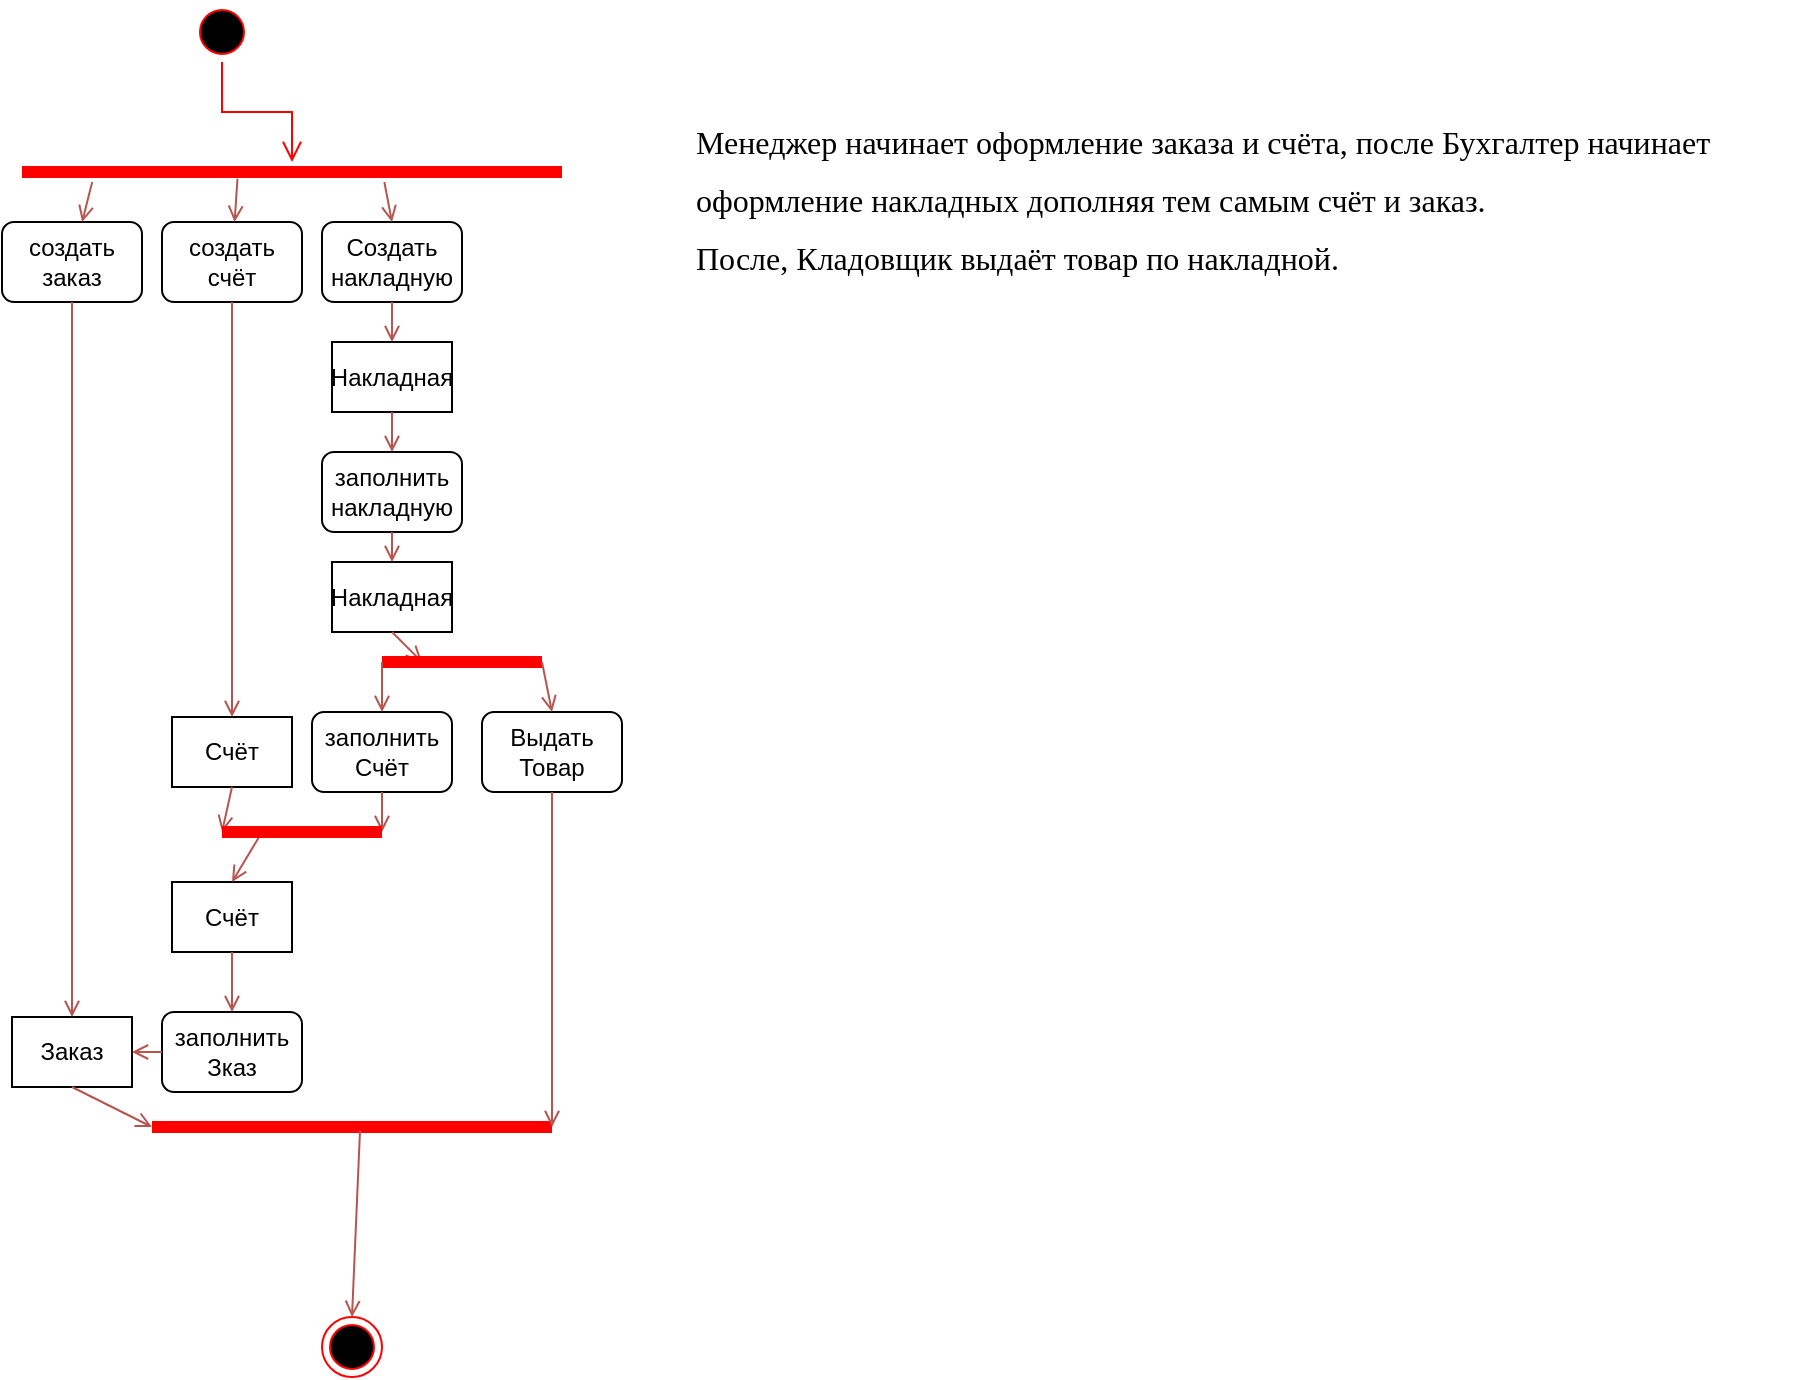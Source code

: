 <mxfile version="21.8.0" type="device">
  <diagram name="Страница — 1" id="rrzz9BkwnDopvYxlXj6e">
    <mxGraphModel dx="1002" dy="577" grid="1" gridSize="10" guides="1" tooltips="1" connect="1" arrows="1" fold="1" page="1" pageScale="1" pageWidth="827" pageHeight="1169" math="0" shadow="0">
      <root>
        <mxCell id="0" />
        <mxCell id="1" parent="0" />
        <mxCell id="UTMGCe8tU6iNu0DLTUuk-1" value="" style="ellipse;html=1;shape=startState;fillColor=#000000;strokeColor=#ff0000;" vertex="1" parent="1">
          <mxGeometry x="285" y="80" width="30" height="30" as="geometry" />
        </mxCell>
        <mxCell id="UTMGCe8tU6iNu0DLTUuk-2" value="" style="edgeStyle=orthogonalEdgeStyle;html=1;verticalAlign=bottom;endArrow=open;endSize=8;strokeColor=#ff0000;rounded=0;" edge="1" source="UTMGCe8tU6iNu0DLTUuk-1" parent="1" target="UTMGCe8tU6iNu0DLTUuk-10">
          <mxGeometry relative="1" as="geometry">
            <mxPoint x="270" y="140" as="targetPoint" />
          </mxGeometry>
        </mxCell>
        <mxCell id="UTMGCe8tU6iNu0DLTUuk-3" value="" style="ellipse;html=1;shape=endState;fillColor=#000000;strokeColor=#ff0000;" vertex="1" parent="1">
          <mxGeometry x="350" y="737.5" width="30" height="30" as="geometry" />
        </mxCell>
        <mxCell id="UTMGCe8tU6iNu0DLTUuk-10" value="" style="shape=line;html=1;strokeWidth=6;strokeColor=#ff0000;" vertex="1" parent="1">
          <mxGeometry x="200" y="160" width="270" height="10" as="geometry" />
        </mxCell>
        <mxCell id="UTMGCe8tU6iNu0DLTUuk-12" value="&lt;b style=&quot;font-weight:normal;&quot; id=&quot;docs-internal-guid-a0b1423b-7fff-4e87-72fc-4a404dd29b54&quot;&gt;&lt;p dir=&quot;ltr&quot; style=&quot;line-height:1.8;margin-top:0pt;margin-bottom:0pt;&quot;&gt;&lt;span style=&quot;font-size: 12pt; font-family: Times, serif; color: rgb(0, 0, 0); background-color: transparent; font-weight: 400; font-style: normal; font-variant: normal; text-decoration: none; vertical-align: baseline;&quot;&gt;Менеджер начинает оформление заказа и счёта, после Бухгалтер начинает оформление накладных дополняя тем самым счёт и заказ.&lt;/span&gt;&lt;/p&gt;&lt;p dir=&quot;ltr&quot; style=&quot;line-height:1.8;margin-top:0pt;margin-bottom:0pt;&quot;&gt;&lt;span style=&quot;font-size: 12pt; font-family: Times, serif; color: rgb(0, 0, 0); background-color: transparent; font-weight: 400; font-style: normal; font-variant: normal; text-decoration: none; vertical-align: baseline;&quot;&gt;После, Кладовщик выдаёт товар по накладной.&lt;/span&gt;&lt;/p&gt;&lt;/b&gt;&lt;br class=&quot;Apple-interchange-newline&quot;&gt;" style="text;whiteSpace=wrap;html=1;" vertex="1" parent="1">
          <mxGeometry x="535" y="130" width="560" height="120" as="geometry" />
        </mxCell>
        <mxCell id="UTMGCe8tU6iNu0DLTUuk-13" value="" style="shape=line;html=1;strokeWidth=6;strokeColor=#ff0000;" vertex="1" parent="1">
          <mxGeometry x="265" y="637.5" width="200" height="10" as="geometry" />
        </mxCell>
        <mxCell id="UTMGCe8tU6iNu0DLTUuk-15" value="Выдать&lt;br&gt;Товар" style="rounded=1;whiteSpace=wrap;html=1;" vertex="1" parent="1">
          <mxGeometry x="430" y="435" width="70" height="40" as="geometry" />
        </mxCell>
        <mxCell id="UTMGCe8tU6iNu0DLTUuk-16" value="заполнить&lt;br&gt;Зказ" style="rounded=1;whiteSpace=wrap;html=1;" vertex="1" parent="1">
          <mxGeometry x="270" y="585" width="70" height="40" as="geometry" />
        </mxCell>
        <mxCell id="UTMGCe8tU6iNu0DLTUuk-17" value="заполнить&lt;br&gt;Счёт" style="rounded=1;whiteSpace=wrap;html=1;" vertex="1" parent="1">
          <mxGeometry x="345" y="435" width="70" height="40" as="geometry" />
        </mxCell>
        <mxCell id="UTMGCe8tU6iNu0DLTUuk-18" value="заполнить&lt;br&gt;накладную" style="rounded=1;whiteSpace=wrap;html=1;" vertex="1" parent="1">
          <mxGeometry x="350" y="305" width="70" height="40" as="geometry" />
        </mxCell>
        <mxCell id="UTMGCe8tU6iNu0DLTUuk-19" value="Создать накладную" style="rounded=1;whiteSpace=wrap;html=1;" vertex="1" parent="1">
          <mxGeometry x="350" y="190" width="70" height="40" as="geometry" />
        </mxCell>
        <mxCell id="UTMGCe8tU6iNu0DLTUuk-20" value="создать&lt;br&gt;счёт" style="rounded=1;whiteSpace=wrap;html=1;" vertex="1" parent="1">
          <mxGeometry x="270" y="190" width="70" height="40" as="geometry" />
        </mxCell>
        <mxCell id="UTMGCe8tU6iNu0DLTUuk-21" value="создать заказ" style="rounded=1;whiteSpace=wrap;html=1;" vertex="1" parent="1">
          <mxGeometry x="190" y="190" width="70" height="40" as="geometry" />
        </mxCell>
        <mxCell id="UTMGCe8tU6iNu0DLTUuk-27" value="Накладная" style="html=1;whiteSpace=wrap;" vertex="1" parent="1">
          <mxGeometry x="355" y="360" width="60" height="35" as="geometry" />
        </mxCell>
        <mxCell id="UTMGCe8tU6iNu0DLTUuk-28" value="Накладная" style="html=1;whiteSpace=wrap;" vertex="1" parent="1">
          <mxGeometry x="355" y="250" width="60" height="35" as="geometry" />
        </mxCell>
        <mxCell id="UTMGCe8tU6iNu0DLTUuk-29" value="Счёт" style="html=1;whiteSpace=wrap;" vertex="1" parent="1">
          <mxGeometry x="275" y="437.5" width="60" height="35" as="geometry" />
        </mxCell>
        <mxCell id="UTMGCe8tU6iNu0DLTUuk-30" value="Заказ" style="html=1;whiteSpace=wrap;" vertex="1" parent="1">
          <mxGeometry x="195" y="587.5" width="60" height="35" as="geometry" />
        </mxCell>
        <mxCell id="UTMGCe8tU6iNu0DLTUuk-31" value="" style="endArrow=open;html=1;rounded=0;endFill=0;fillColor=#f8cecc;strokeColor=#b85450;exitX=0.13;exitY=1;exitDx=0;exitDy=0;exitPerimeter=0;" edge="1" parent="1" source="UTMGCe8tU6iNu0DLTUuk-10" target="UTMGCe8tU6iNu0DLTUuk-21">
          <mxGeometry width="50" height="50" relative="1" as="geometry">
            <mxPoint x="615" y="150" as="sourcePoint" />
            <mxPoint x="665" y="100" as="targetPoint" />
          </mxGeometry>
        </mxCell>
        <mxCell id="UTMGCe8tU6iNu0DLTUuk-32" value="" style="endArrow=open;html=1;rounded=0;endFill=0;fillColor=#f8cecc;strokeColor=#b85450;exitX=0.5;exitY=1;exitDx=0;exitDy=0;entryX=0.5;entryY=0;entryDx=0;entryDy=0;" edge="1" parent="1" source="UTMGCe8tU6iNu0DLTUuk-21" target="UTMGCe8tU6iNu0DLTUuk-30">
          <mxGeometry width="50" height="50" relative="1" as="geometry">
            <mxPoint x="90" y="270" as="sourcePoint" />
            <mxPoint x="140" y="220" as="targetPoint" />
          </mxGeometry>
        </mxCell>
        <mxCell id="UTMGCe8tU6iNu0DLTUuk-33" value="" style="endArrow=open;html=1;rounded=0;endFill=0;fillColor=#f8cecc;strokeColor=#b85450;exitX=0.399;exitY=0.84;exitDx=0;exitDy=0;exitPerimeter=0;" edge="1" parent="1" source="UTMGCe8tU6iNu0DLTUuk-10" target="UTMGCe8tU6iNu0DLTUuk-20">
          <mxGeometry width="50" height="50" relative="1" as="geometry">
            <mxPoint x="830" y="200" as="sourcePoint" />
            <mxPoint x="880" y="150" as="targetPoint" />
          </mxGeometry>
        </mxCell>
        <mxCell id="UTMGCe8tU6iNu0DLTUuk-34" value="" style="endArrow=open;html=1;rounded=0;endFill=0;fillColor=#f8cecc;strokeColor=#b85450;exitX=0.671;exitY=1;exitDx=0;exitDy=0;exitPerimeter=0;entryX=0.5;entryY=0;entryDx=0;entryDy=0;" edge="1" parent="1" source="UTMGCe8tU6iNu0DLTUuk-10" target="UTMGCe8tU6iNu0DLTUuk-19">
          <mxGeometry width="50" height="50" relative="1" as="geometry">
            <mxPoint x="840" y="210" as="sourcePoint" />
            <mxPoint x="890" y="160" as="targetPoint" />
          </mxGeometry>
        </mxCell>
        <mxCell id="UTMGCe8tU6iNu0DLTUuk-35" value="" style="endArrow=open;html=1;rounded=0;endFill=0;fillColor=#f8cecc;strokeColor=#b85450;exitX=0.5;exitY=1;exitDx=0;exitDy=0;entryX=0.5;entryY=0;entryDx=0;entryDy=0;" edge="1" parent="1" source="UTMGCe8tU6iNu0DLTUuk-20" target="UTMGCe8tU6iNu0DLTUuk-29">
          <mxGeometry width="50" height="50" relative="1" as="geometry">
            <mxPoint x="850" y="220" as="sourcePoint" />
            <mxPoint x="900" y="170" as="targetPoint" />
          </mxGeometry>
        </mxCell>
        <mxCell id="UTMGCe8tU6iNu0DLTUuk-36" value="" style="endArrow=open;html=1;rounded=0;endFill=0;fillColor=#f8cecc;strokeColor=#b85450;exitX=0.5;exitY=1;exitDx=0;exitDy=0;entryX=0.5;entryY=0;entryDx=0;entryDy=0;" edge="1" parent="1" source="UTMGCe8tU6iNu0DLTUuk-19" target="UTMGCe8tU6iNu0DLTUuk-28">
          <mxGeometry width="50" height="50" relative="1" as="geometry">
            <mxPoint x="860" y="230" as="sourcePoint" />
            <mxPoint x="910" y="180" as="targetPoint" />
          </mxGeometry>
        </mxCell>
        <mxCell id="UTMGCe8tU6iNu0DLTUuk-37" value="" style="endArrow=open;html=1;rounded=0;endFill=0;fillColor=#f8cecc;strokeColor=#b85450;exitX=0.5;exitY=1;exitDx=0;exitDy=0;entryX=0.5;entryY=0;entryDx=0;entryDy=0;" edge="1" parent="1" source="UTMGCe8tU6iNu0DLTUuk-28" target="UTMGCe8tU6iNu0DLTUuk-18">
          <mxGeometry width="50" height="50" relative="1" as="geometry">
            <mxPoint x="870" y="230" as="sourcePoint" />
            <mxPoint x="920" y="180" as="targetPoint" />
          </mxGeometry>
        </mxCell>
        <mxCell id="UTMGCe8tU6iNu0DLTUuk-38" value="" style="endArrow=open;html=1;rounded=0;endFill=0;fillColor=#f8cecc;strokeColor=#b85450;exitX=0.5;exitY=1;exitDx=0;exitDy=0;entryX=0.5;entryY=0;entryDx=0;entryDy=0;" edge="1" parent="1" source="UTMGCe8tU6iNu0DLTUuk-18" target="UTMGCe8tU6iNu0DLTUuk-27">
          <mxGeometry width="50" height="50" relative="1" as="geometry">
            <mxPoint x="880" y="250" as="sourcePoint" />
            <mxPoint x="930" y="200" as="targetPoint" />
          </mxGeometry>
        </mxCell>
        <mxCell id="UTMGCe8tU6iNu0DLTUuk-41" value="" style="endArrow=open;html=1;rounded=0;endFill=0;fillColor=#f8cecc;strokeColor=#b85450;exitX=0;exitY=0.5;exitDx=0;exitDy=0;entryX=1;entryY=0.5;entryDx=0;entryDy=0;" edge="1" parent="1" source="UTMGCe8tU6iNu0DLTUuk-16" target="UTMGCe8tU6iNu0DLTUuk-30">
          <mxGeometry width="50" height="50" relative="1" as="geometry">
            <mxPoint x="470" y="645" as="sourcePoint" />
            <mxPoint x="520" y="595" as="targetPoint" />
          </mxGeometry>
        </mxCell>
        <mxCell id="UTMGCe8tU6iNu0DLTUuk-42" value="" style="endArrow=open;html=1;rounded=0;endFill=0;fillColor=#f8cecc;strokeColor=#b85450;exitX=0.5;exitY=1;exitDx=0;exitDy=0;entryX=0.25;entryY=0.5;entryDx=0;entryDy=0;entryPerimeter=0;" edge="1" parent="1" source="UTMGCe8tU6iNu0DLTUuk-27" target="UTMGCe8tU6iNu0DLTUuk-48">
          <mxGeometry width="50" height="50" relative="1" as="geometry">
            <mxPoint x="550" y="490" as="sourcePoint" />
            <mxPoint x="600" y="440" as="targetPoint" />
          </mxGeometry>
        </mxCell>
        <mxCell id="UTMGCe8tU6iNu0DLTUuk-43" value="" style="endArrow=open;html=1;rounded=0;endFill=0;fillColor=#f8cecc;strokeColor=#b85450;exitX=0.5;exitY=1;exitDx=0;exitDy=0;entryX=0;entryY=0.5;entryDx=0;entryDy=0;entryPerimeter=0;" edge="1" parent="1" source="UTMGCe8tU6iNu0DLTUuk-30" target="UTMGCe8tU6iNu0DLTUuk-13">
          <mxGeometry width="50" height="50" relative="1" as="geometry">
            <mxPoint x="365" y="602.5" as="sourcePoint" />
            <mxPoint x="415" y="552.5" as="targetPoint" />
          </mxGeometry>
        </mxCell>
        <mxCell id="UTMGCe8tU6iNu0DLTUuk-44" value="" style="endArrow=open;html=1;rounded=0;endFill=0;fillColor=#f8cecc;strokeColor=#b85450;exitX=0.5;exitY=1;exitDx=0;exitDy=0;entryX=1;entryY=0.5;entryDx=0;entryDy=0;entryPerimeter=0;" edge="1" parent="1" source="UTMGCe8tU6iNu0DLTUuk-15" target="UTMGCe8tU6iNu0DLTUuk-13">
          <mxGeometry width="50" height="50" relative="1" as="geometry">
            <mxPoint x="745" y="390" as="sourcePoint" />
            <mxPoint x="795" y="340" as="targetPoint" />
          </mxGeometry>
        </mxCell>
        <mxCell id="UTMGCe8tU6iNu0DLTUuk-45" value="" style="endArrow=open;html=1;rounded=0;endFill=0;fillColor=#f8cecc;strokeColor=#b85450;exitX=0.52;exitY=0.688;exitDx=0;exitDy=0;exitPerimeter=0;entryX=0.5;entryY=0;entryDx=0;entryDy=0;" edge="1" parent="1" source="UTMGCe8tU6iNu0DLTUuk-13" target="UTMGCe8tU6iNu0DLTUuk-3">
          <mxGeometry width="50" height="50" relative="1" as="geometry">
            <mxPoint x="495" y="697.5" as="sourcePoint" />
            <mxPoint x="545" y="647.5" as="targetPoint" />
          </mxGeometry>
        </mxCell>
        <mxCell id="UTMGCe8tU6iNu0DLTUuk-47" value="Счёт" style="html=1;whiteSpace=wrap;" vertex="1" parent="1">
          <mxGeometry x="275" y="520" width="60" height="35" as="geometry" />
        </mxCell>
        <mxCell id="UTMGCe8tU6iNu0DLTUuk-48" value="" style="shape=line;html=1;strokeWidth=6;strokeColor=#ff0000;" vertex="1" parent="1">
          <mxGeometry x="380" y="405" width="80" height="10" as="geometry" />
        </mxCell>
        <mxCell id="UTMGCe8tU6iNu0DLTUuk-49" value="" style="endArrow=open;html=1;rounded=0;endFill=0;fillColor=#f8cecc;strokeColor=#b85450;exitX=1;exitY=0.5;exitDx=0;exitDy=0;exitPerimeter=0;entryX=0.5;entryY=0;entryDx=0;entryDy=0;" edge="1" parent="1" source="UTMGCe8tU6iNu0DLTUuk-48" target="UTMGCe8tU6iNu0DLTUuk-15">
          <mxGeometry width="50" height="50" relative="1" as="geometry">
            <mxPoint x="590" y="350" as="sourcePoint" />
            <mxPoint x="590" y="435" as="targetPoint" />
          </mxGeometry>
        </mxCell>
        <mxCell id="UTMGCe8tU6iNu0DLTUuk-52" value="" style="endArrow=open;html=1;rounded=0;endFill=0;fillColor=#f8cecc;strokeColor=#b85450;exitX=0;exitY=0.5;exitDx=0;exitDy=0;exitPerimeter=0;entryX=0.5;entryY=0;entryDx=0;entryDy=0;" edge="1" parent="1" source="UTMGCe8tU6iNu0DLTUuk-48" target="UTMGCe8tU6iNu0DLTUuk-17">
          <mxGeometry width="50" height="50" relative="1" as="geometry">
            <mxPoint x="740" y="290" as="sourcePoint" />
            <mxPoint x="740" y="375" as="targetPoint" />
          </mxGeometry>
        </mxCell>
        <mxCell id="UTMGCe8tU6iNu0DLTUuk-53" value="" style="endArrow=open;html=1;rounded=0;endFill=0;fillColor=#f8cecc;strokeColor=#b85450;exitX=0.5;exitY=1;exitDx=0;exitDy=0;entryX=0.5;entryY=0;entryDx=0;entryDy=0;" edge="1" parent="1" source="UTMGCe8tU6iNu0DLTUuk-47" target="UTMGCe8tU6iNu0DLTUuk-16">
          <mxGeometry width="50" height="50" relative="1" as="geometry">
            <mxPoint x="750" y="335" as="sourcePoint" />
            <mxPoint x="750" y="420" as="targetPoint" />
          </mxGeometry>
        </mxCell>
        <mxCell id="UTMGCe8tU6iNu0DLTUuk-54" value="" style="endArrow=open;html=1;rounded=0;endFill=0;fillColor=#f8cecc;strokeColor=#b85450;exitX=0.5;exitY=1;exitDx=0;exitDy=0;entryX=0;entryY=0.5;entryDx=0;entryDy=0;entryPerimeter=0;" edge="1" parent="1" source="UTMGCe8tU6iNu0DLTUuk-29" target="UTMGCe8tU6iNu0DLTUuk-59">
          <mxGeometry width="50" height="50" relative="1" as="geometry">
            <mxPoint x="710" y="350" as="sourcePoint" />
            <mxPoint x="760" y="430" as="targetPoint" />
          </mxGeometry>
        </mxCell>
        <mxCell id="UTMGCe8tU6iNu0DLTUuk-55" value="" style="endArrow=open;html=1;rounded=0;endFill=0;fillColor=#f8cecc;strokeColor=#b85450;exitX=0.5;exitY=1;exitDx=0;exitDy=0;entryX=1;entryY=0.5;entryDx=0;entryDy=0;entryPerimeter=0;" edge="1" parent="1" source="UTMGCe8tU6iNu0DLTUuk-17" target="UTMGCe8tU6iNu0DLTUuk-59">
          <mxGeometry width="50" height="50" relative="1" as="geometry">
            <mxPoint x="770" y="355" as="sourcePoint" />
            <mxPoint x="770" y="440" as="targetPoint" />
          </mxGeometry>
        </mxCell>
        <mxCell id="UTMGCe8tU6iNu0DLTUuk-56" value="" style="endArrow=open;html=1;rounded=0;endFill=0;fillColor=#f8cecc;strokeColor=#b85450;exitX=0.25;exitY=0.5;exitDx=0;exitDy=0;exitPerimeter=0;entryX=0.5;entryY=0;entryDx=0;entryDy=0;" edge="1" parent="1" source="UTMGCe8tU6iNu0DLTUuk-59" target="UTMGCe8tU6iNu0DLTUuk-47">
          <mxGeometry width="50" height="50" relative="1" as="geometry">
            <mxPoint x="780" y="365" as="sourcePoint" />
            <mxPoint x="780" y="450" as="targetPoint" />
          </mxGeometry>
        </mxCell>
        <mxCell id="UTMGCe8tU6iNu0DLTUuk-59" value="" style="shape=line;html=1;strokeWidth=6;strokeColor=#ff0000;" vertex="1" parent="1">
          <mxGeometry x="300" y="490" width="80" height="10" as="geometry" />
        </mxCell>
      </root>
    </mxGraphModel>
  </diagram>
</mxfile>
